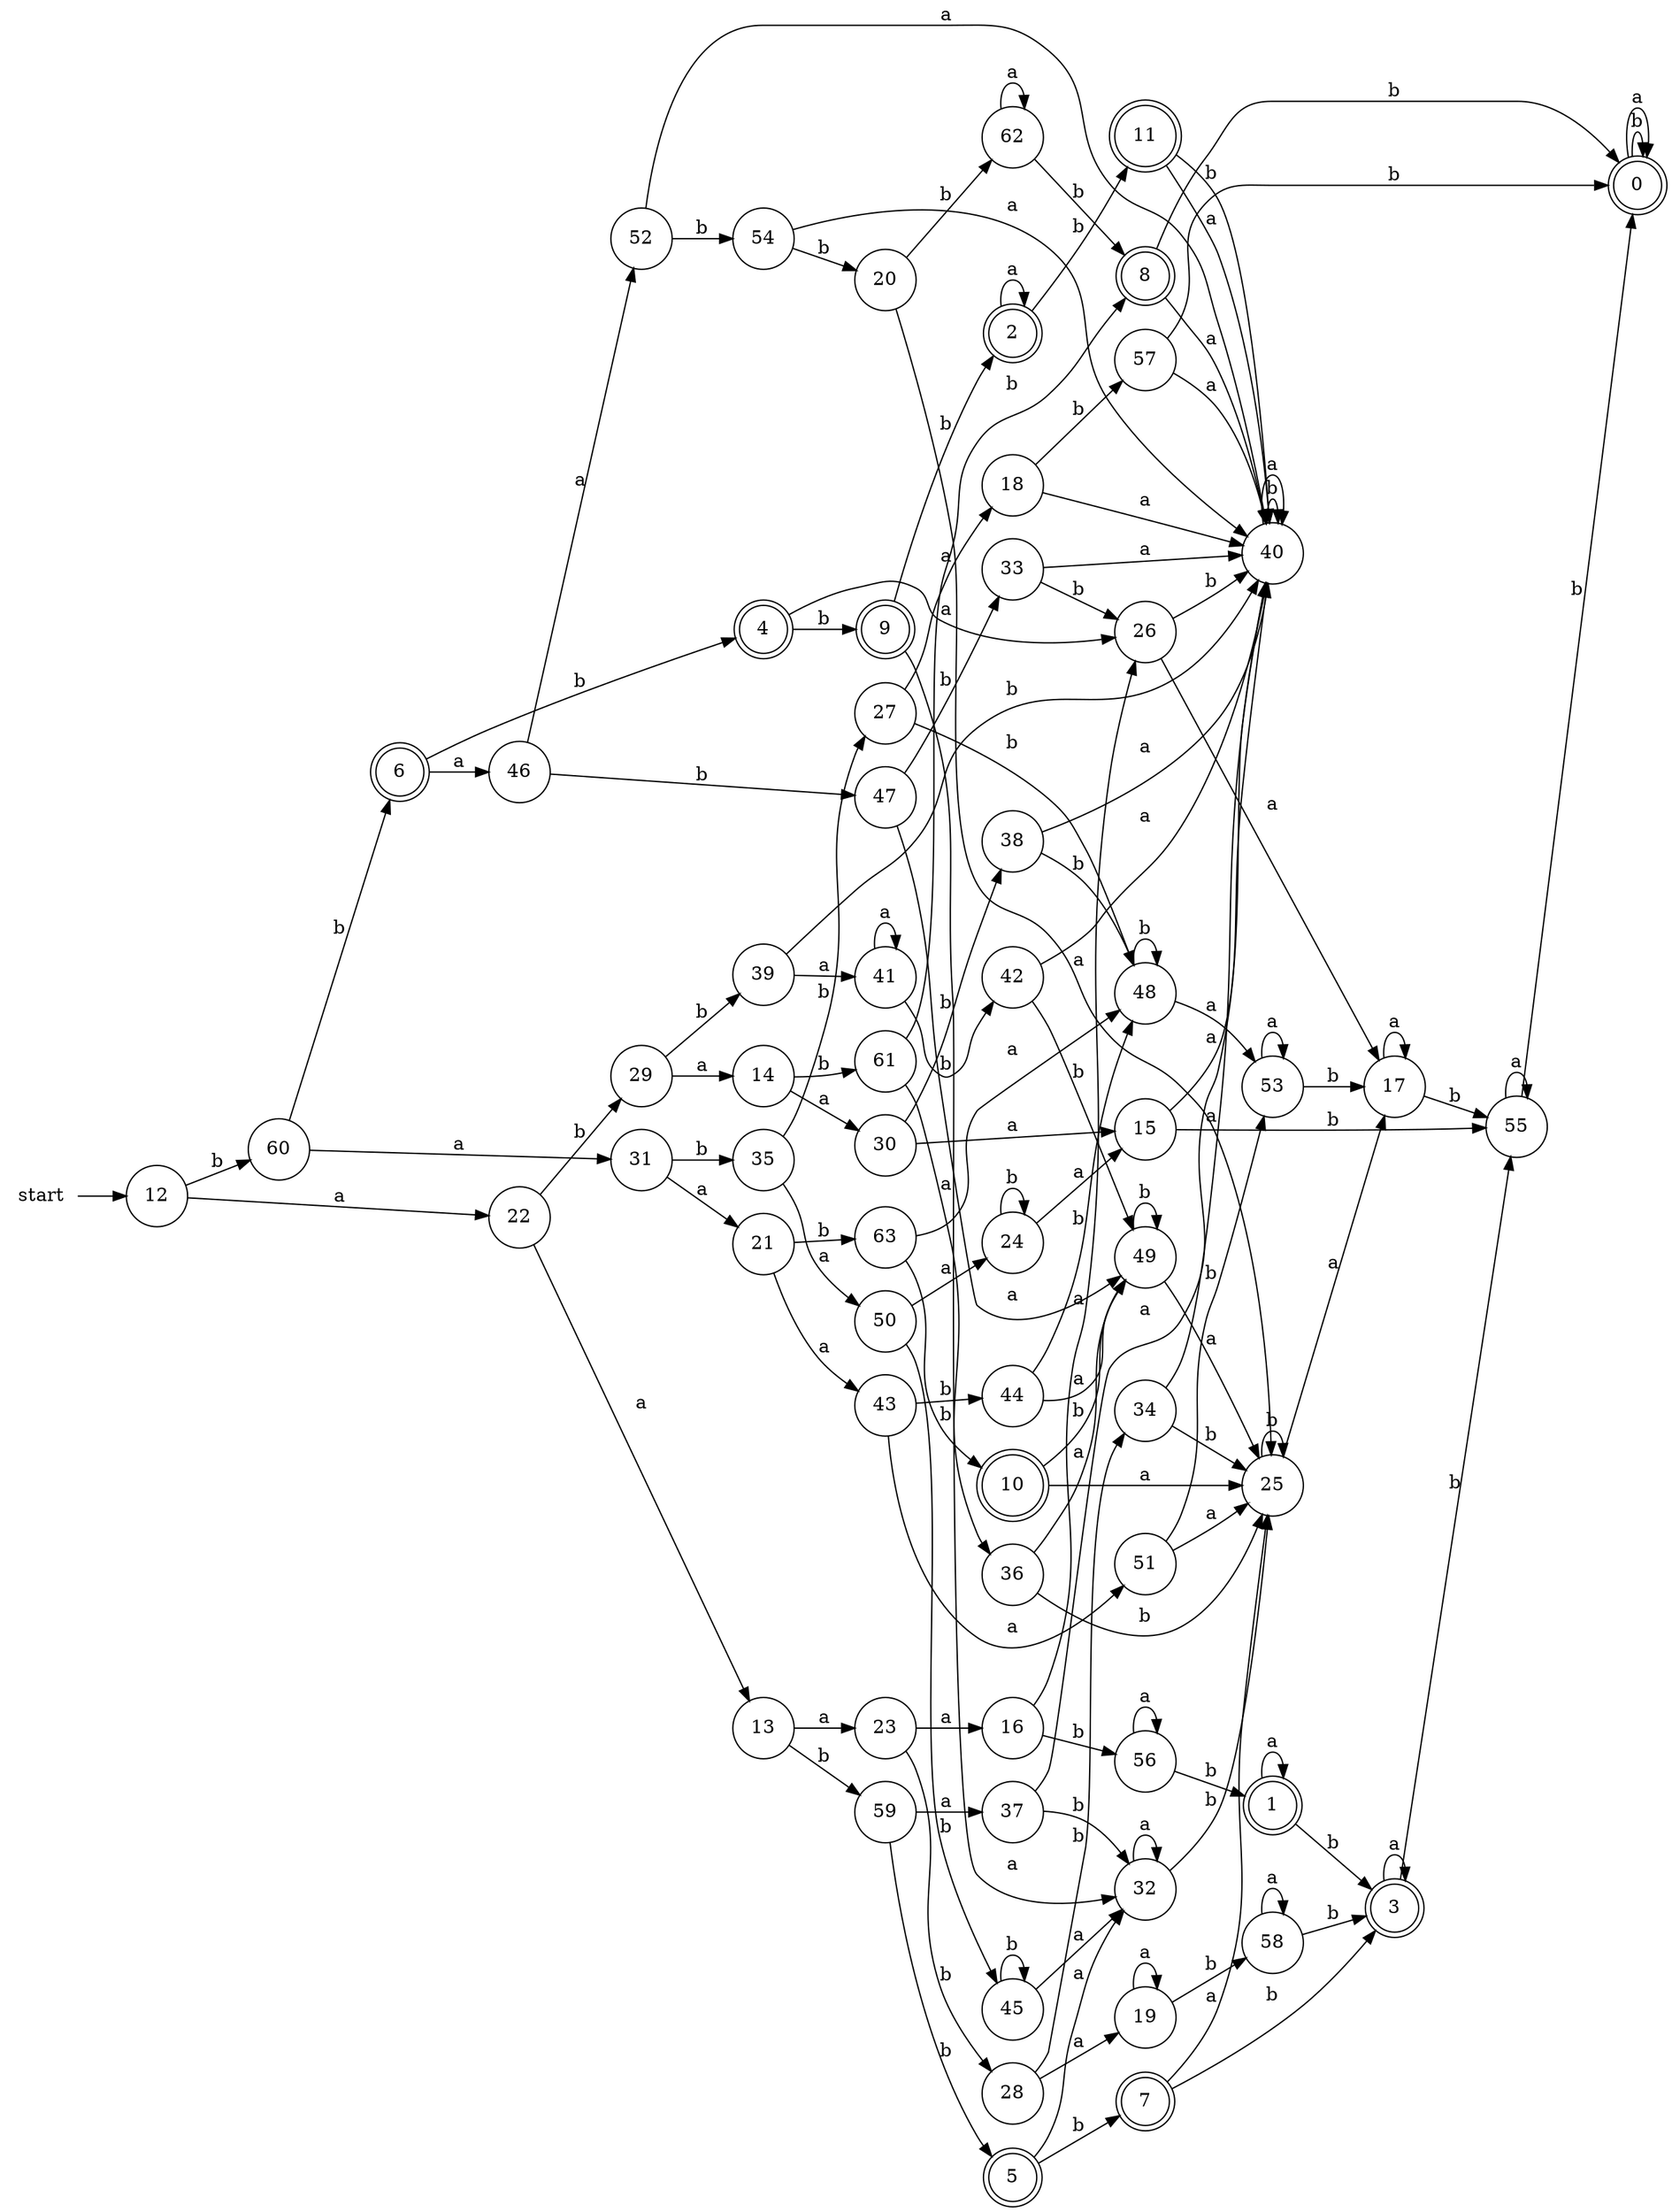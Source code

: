 digraph {
rankdir=LR;
"start" [shape=none];
"start" -> "12";
"0" [shape=doublecircle];
"1" [shape=doublecircle];
"2" [shape=doublecircle];
"3" [shape=doublecircle];
"4" [shape=doublecircle];
"5" [shape=doublecircle];
"6" [shape=doublecircle];
"7" [shape=doublecircle];
"8" [shape=doublecircle];
"9" [shape=doublecircle];
"10" [shape=doublecircle];
"11" [shape=doublecircle];
"12" [shape=circle];
"13" [shape=circle];
"14" [shape=circle];
"15" [shape=circle];
"16" [shape=circle];
"17" [shape=circle];
"18" [shape=circle];
"19" [shape=circle];
"20" [shape=circle];
"21" [shape=circle];
"22" [shape=circle];
"23" [shape=circle];
"24" [shape=circle];
"25" [shape=circle];
"26" [shape=circle];
"27" [shape=circle];
"28" [shape=circle];
"29" [shape=circle];
"30" [shape=circle];
"31" [shape=circle];
"32" [shape=circle];
"33" [shape=circle];
"34" [shape=circle];
"35" [shape=circle];
"36" [shape=circle];
"37" [shape=circle];
"38" [shape=circle];
"39" [shape=circle];
"40" [shape=circle];
"41" [shape=circle];
"42" [shape=circle];
"43" [shape=circle];
"44" [shape=circle];
"45" [shape=circle];
"46" [shape=circle];
"47" [shape=circle];
"48" [shape=circle];
"49" [shape=circle];
"50" [shape=circle];
"51" [shape=circle];
"52" [shape=circle];
"53" [shape=circle];
"54" [shape=circle];
"55" [shape=circle];
"56" [shape=circle];
"57" [shape=circle];
"58" [shape=circle];
"59" [shape=circle];
"60" [shape=circle];
"61" [shape=circle];
"62" [shape=circle];
"63" [shape=circle];
"0" -> "0" [label="b"];
"0" -> "0" [label="a"];
"1" -> "3" [label="b"];
"1" -> "1" [label="a"];
"2" -> "11" [label="b"];
"2" -> "2" [label="a"];
"3" -> "55" [label="b"];
"3" -> "3" [label="a"];
"4" -> "9" [label="b"];
"4" -> "26" [label="a"];
"5" -> "7" [label="b"];
"5" -> "32" [label="a"];
"6" -> "4" [label="b"];
"6" -> "46" [label="a"];
"7" -> "3" [label="b"];
"7" -> "25" [label="a"];
"8" -> "0" [label="b"];
"8" -> "40" [label="a"];
"9" -> "2" [label="b"];
"9" -> "32" [label="a"];
"10" -> "49" [label="b"];
"10" -> "25" [label="a"];
"11" -> "40" [label="b"];
"11" -> "40" [label="a"];
"12" -> "60" [label="b"];
"12" -> "22" [label="a"];
"13" -> "59" [label="b"];
"13" -> "23" [label="a"];
"14" -> "61" [label="b"];
"14" -> "30" [label="a"];
"15" -> "55" [label="b"];
"15" -> "40" [label="a"];
"16" -> "56" [label="b"];
"16" -> "26" [label="a"];
"17" -> "55" [label="b"];
"17" -> "17" [label="a"];
"18" -> "57" [label="b"];
"18" -> "40" [label="a"];
"19" -> "58" [label="b"];
"19" -> "19" [label="a"];
"20" -> "62" [label="b"];
"20" -> "25" [label="a"];
"21" -> "63" [label="b"];
"21" -> "43" [label="a"];
"22" -> "29" [label="b"];
"22" -> "13" [label="a"];
"23" -> "28" [label="b"];
"23" -> "16" [label="a"];
"24" -> "24" [label="b"];
"24" -> "15" [label="a"];
"25" -> "25" [label="b"];
"25" -> "17" [label="a"];
"26" -> "40" [label="b"];
"26" -> "17" [label="a"];
"27" -> "48" [label="b"];
"27" -> "18" [label="a"];
"28" -> "34" [label="b"];
"28" -> "19" [label="a"];
"29" -> "39" [label="b"];
"29" -> "14" [label="a"];
"30" -> "38" [label="b"];
"30" -> "15" [label="a"];
"31" -> "35" [label="b"];
"31" -> "21" [label="a"];
"32" -> "25" [label="b"];
"32" -> "32" [label="a"];
"33" -> "26" [label="b"];
"33" -> "40" [label="a"];
"34" -> "25" [label="b"];
"34" -> "40" [label="a"];
"35" -> "27" [label="b"];
"35" -> "50" [label="a"];
"36" -> "25" [label="b"];
"36" -> "49" [label="a"];
"37" -> "32" [label="b"];
"37" -> "40" [label="a"];
"38" -> "48" [label="b"];
"38" -> "40" [label="a"];
"39" -> "40" [label="b"];
"39" -> "41" [label="a"];
"40" -> "40" [label="b"];
"40" -> "40" [label="a"];
"41" -> "42" [label="b"];
"41" -> "41" [label="a"];
"42" -> "49" [label="b"];
"42" -> "40" [label="a"];
"43" -> "44" [label="b"];
"43" -> "51" [label="a"];
"44" -> "48" [label="b"];
"44" -> "49" [label="a"];
"45" -> "45" [label="b"];
"45" -> "32" [label="a"];
"46" -> "47" [label="b"];
"46" -> "52" [label="a"];
"47" -> "33" [label="b"];
"47" -> "49" [label="a"];
"48" -> "48" [label="b"];
"48" -> "53" [label="a"];
"49" -> "49" [label="b"];
"49" -> "25" [label="a"];
"50" -> "45" [label="b"];
"50" -> "24" [label="a"];
"51" -> "53" [label="b"];
"51" -> "25" [label="a"];
"52" -> "54" [label="b"];
"52" -> "40" [label="a"];
"53" -> "17" [label="b"];
"53" -> "53" [label="a"];
"54" -> "20" [label="b"];
"54" -> "40" [label="a"];
"55" -> "0" [label="b"];
"55" -> "55" [label="a"];
"56" -> "1" [label="b"];
"56" -> "56" [label="a"];
"57" -> "0" [label="b"];
"57" -> "40" [label="a"];
"58" -> "3" [label="b"];
"58" -> "58" [label="a"];
"59" -> "5" [label="b"];
"59" -> "37" [label="a"];
"60" -> "6" [label="b"];
"60" -> "31" [label="a"];
"61" -> "8" [label="b"];
"61" -> "36" [label="a"];
"62" -> "8" [label="b"];
"62" -> "62" [label="a"];
"63" -> "10" [label="b"];
"63" -> "48" [label="a"];
}